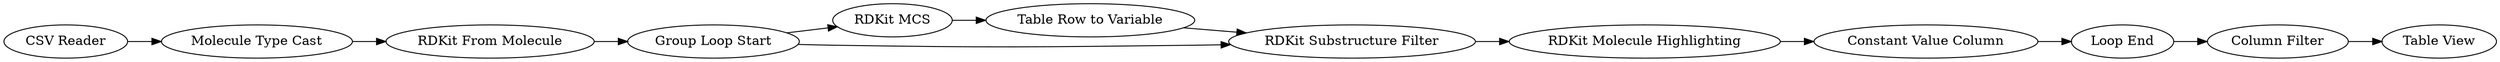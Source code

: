 digraph {
	54 -> 52
	49 -> 100
	272 -> 54
	260 -> 259
	51 -> 49
	271 -> 272
	54 -> 51
	57 -> 260
	273 -> 271
	100 -> 57
	261 -> 51
	52 -> 261
	260 [label="Column Filter"]
	57 [label="Loop End"]
	49 [label="RDKit Molecule Highlighting"]
	261 [label="Table Row to Variable"]
	51 [label="RDKit Substructure Filter"]
	273 [label="CSV Reader"]
	272 [label="RDKit From Molecule"]
	100 [label="Constant Value Column"]
	52 [label="RDKit MCS"]
	54 [label="Group Loop Start"]
	271 [label="Molecule Type Cast"]
	259 [label="Table View"]
	rankdir=LR
}
